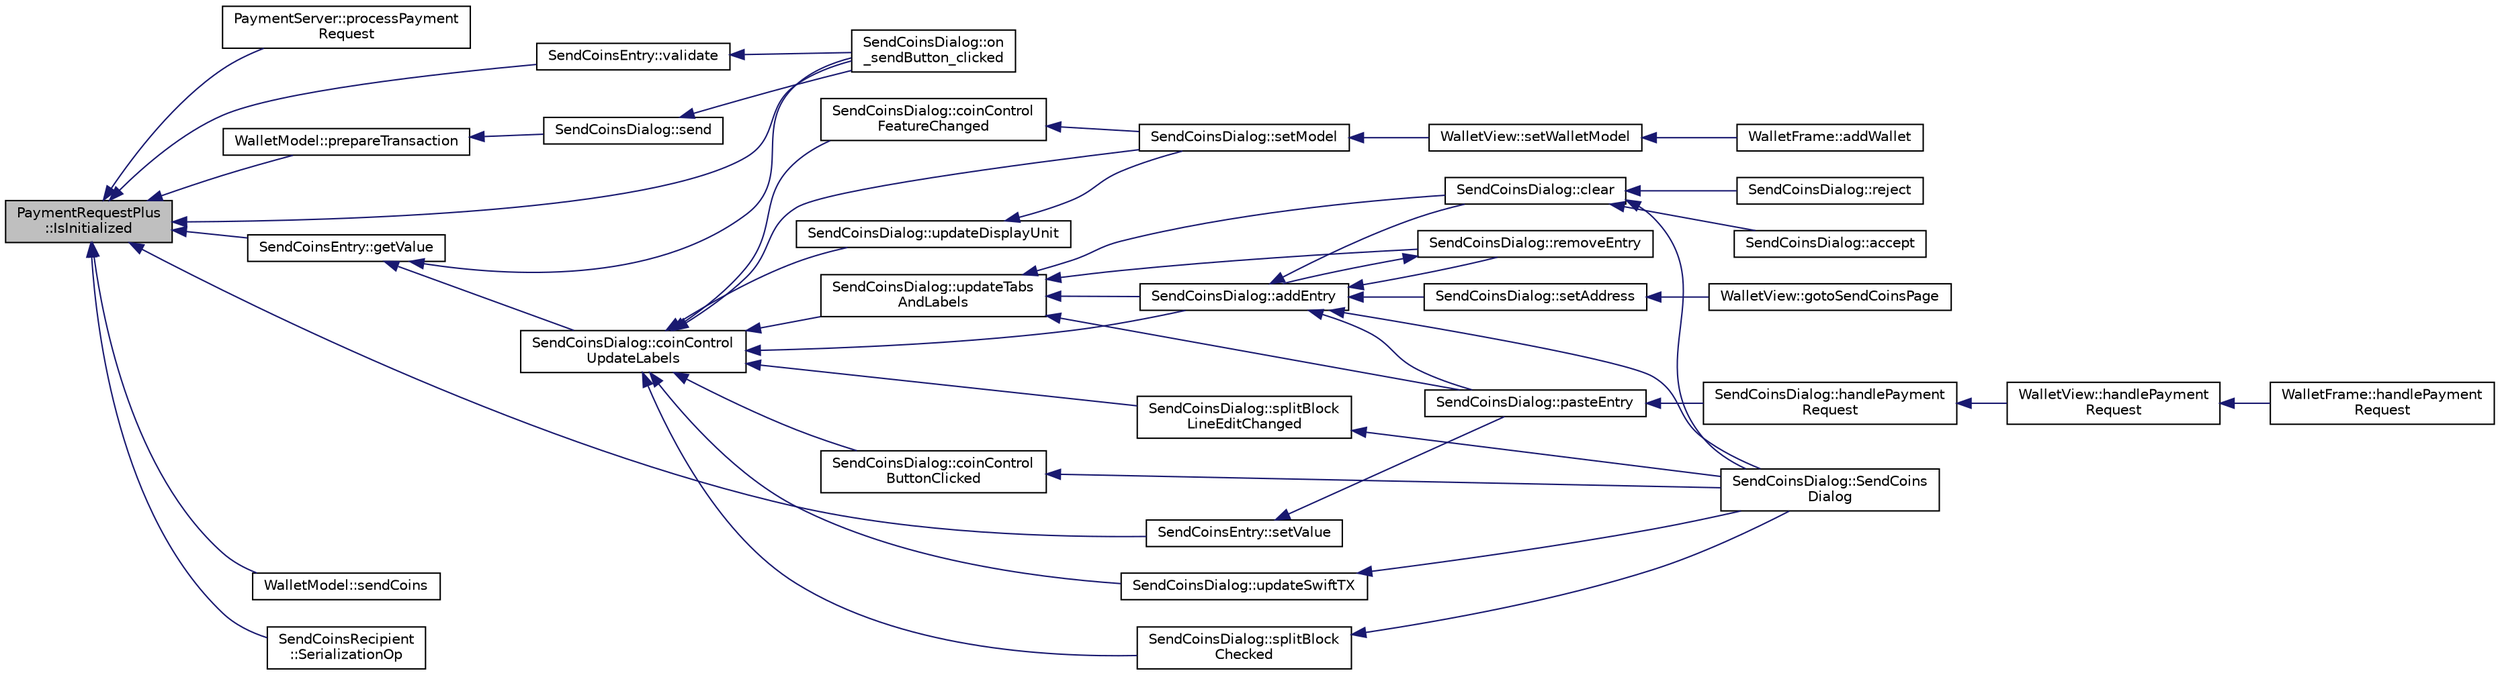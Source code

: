 digraph "PaymentRequestPlus::IsInitialized"
{
  edge [fontname="Helvetica",fontsize="10",labelfontname="Helvetica",labelfontsize="10"];
  node [fontname="Helvetica",fontsize="10",shape=record];
  rankdir="LR";
  Node20 [label="PaymentRequestPlus\l::IsInitialized",height=0.2,width=0.4,color="black", fillcolor="grey75", style="filled", fontcolor="black"];
  Node20 -> Node21 [dir="back",color="midnightblue",fontsize="10",style="solid",fontname="Helvetica"];
  Node21 [label="PaymentServer::processPayment\lRequest",height=0.2,width=0.4,color="black", fillcolor="white", style="filled",URL="$class_payment_server.html#abe96a7c90755b8e1975e380b5a8228bd"];
  Node20 -> Node22 [dir="back",color="midnightblue",fontsize="10",style="solid",fontname="Helvetica"];
  Node22 [label="SendCoinsDialog::on\l_sendButton_clicked",height=0.2,width=0.4,color="black", fillcolor="white", style="filled",URL="$class_send_coins_dialog.html#a2cab7cf9ea5040b9e2189297f7d3c764"];
  Node20 -> Node23 [dir="back",color="midnightblue",fontsize="10",style="solid",fontname="Helvetica"];
  Node23 [label="SendCoinsEntry::validate",height=0.2,width=0.4,color="black", fillcolor="white", style="filled",URL="$class_send_coins_entry.html#ab77df95fe77e9a001190cd4dabe0dfec"];
  Node23 -> Node22 [dir="back",color="midnightblue",fontsize="10",style="solid",fontname="Helvetica"];
  Node20 -> Node24 [dir="back",color="midnightblue",fontsize="10",style="solid",fontname="Helvetica"];
  Node24 [label="SendCoinsEntry::getValue",height=0.2,width=0.4,color="black", fillcolor="white", style="filled",URL="$class_send_coins_entry.html#af36fb0ed9e2e07079c1a982b31e793c8"];
  Node24 -> Node22 [dir="back",color="midnightblue",fontsize="10",style="solid",fontname="Helvetica"];
  Node24 -> Node25 [dir="back",color="midnightblue",fontsize="10",style="solid",fontname="Helvetica"];
  Node25 [label="SendCoinsDialog::coinControl\lUpdateLabels",height=0.2,width=0.4,color="black", fillcolor="white", style="filled",URL="$class_send_coins_dialog.html#ae4f429aabcaf309aa314b90049be2a74"];
  Node25 -> Node26 [dir="back",color="midnightblue",fontsize="10",style="solid",fontname="Helvetica"];
  Node26 [label="SendCoinsDialog::setModel",height=0.2,width=0.4,color="black", fillcolor="white", style="filled",URL="$class_send_coins_dialog.html#a73a6c1b1850a334ee652ac167713a2aa"];
  Node26 -> Node27 [dir="back",color="midnightblue",fontsize="10",style="solid",fontname="Helvetica"];
  Node27 [label="WalletView::setWalletModel",height=0.2,width=0.4,color="black", fillcolor="white", style="filled",URL="$class_wallet_view.html#a0a37ff693a4f9c1e5ddc23f9cd3913be",tooltip="Set the wallet model. "];
  Node27 -> Node28 [dir="back",color="midnightblue",fontsize="10",style="solid",fontname="Helvetica"];
  Node28 [label="WalletFrame::addWallet",height=0.2,width=0.4,color="black", fillcolor="white", style="filled",URL="$class_wallet_frame.html#aa199c3f27654199d84c365cf86167d86"];
  Node25 -> Node29 [dir="back",color="midnightblue",fontsize="10",style="solid",fontname="Helvetica"];
  Node29 [label="SendCoinsDialog::addEntry",height=0.2,width=0.4,color="black", fillcolor="white", style="filled",URL="$class_send_coins_dialog.html#a3d680a76b967641115c6ff2fa83fb62a"];
  Node29 -> Node30 [dir="back",color="midnightblue",fontsize="10",style="solid",fontname="Helvetica"];
  Node30 [label="SendCoinsDialog::SendCoins\lDialog",height=0.2,width=0.4,color="black", fillcolor="white", style="filled",URL="$class_send_coins_dialog.html#a0df5bc29d1df68eda44826651afc595f"];
  Node29 -> Node31 [dir="back",color="midnightblue",fontsize="10",style="solid",fontname="Helvetica"];
  Node31 [label="SendCoinsDialog::clear",height=0.2,width=0.4,color="black", fillcolor="white", style="filled",URL="$class_send_coins_dialog.html#a127bddff45f49ff5e6e263efe218ae26"];
  Node31 -> Node30 [dir="back",color="midnightblue",fontsize="10",style="solid",fontname="Helvetica"];
  Node31 -> Node32 [dir="back",color="midnightblue",fontsize="10",style="solid",fontname="Helvetica"];
  Node32 [label="SendCoinsDialog::reject",height=0.2,width=0.4,color="black", fillcolor="white", style="filled",URL="$class_send_coins_dialog.html#a4879553d77d29f522ac92ac04580f4ad"];
  Node31 -> Node33 [dir="back",color="midnightblue",fontsize="10",style="solid",fontname="Helvetica"];
  Node33 [label="SendCoinsDialog::accept",height=0.2,width=0.4,color="black", fillcolor="white", style="filled",URL="$class_send_coins_dialog.html#af2185c3d29e43d37c30669f0def46060"];
  Node29 -> Node34 [dir="back",color="midnightblue",fontsize="10",style="solid",fontname="Helvetica"];
  Node34 [label="SendCoinsDialog::removeEntry",height=0.2,width=0.4,color="black", fillcolor="white", style="filled",URL="$class_send_coins_dialog.html#aabd82a79bd2358493f36425f1d62136b"];
  Node34 -> Node29 [dir="back",color="midnightblue",fontsize="10",style="solid",fontname="Helvetica"];
  Node29 -> Node35 [dir="back",color="midnightblue",fontsize="10",style="solid",fontname="Helvetica"];
  Node35 [label="SendCoinsDialog::setAddress",height=0.2,width=0.4,color="black", fillcolor="white", style="filled",URL="$class_send_coins_dialog.html#a920b2dbf121ca3cfac2adc56e96295f8"];
  Node35 -> Node36 [dir="back",color="midnightblue",fontsize="10",style="solid",fontname="Helvetica"];
  Node36 [label="WalletView::gotoSendCoinsPage",height=0.2,width=0.4,color="black", fillcolor="white", style="filled",URL="$class_wallet_view.html#a2a70c2b00b097dd7b83b6915bb037ea3",tooltip="Switch to send coins page. "];
  Node29 -> Node37 [dir="back",color="midnightblue",fontsize="10",style="solid",fontname="Helvetica"];
  Node37 [label="SendCoinsDialog::pasteEntry",height=0.2,width=0.4,color="black", fillcolor="white", style="filled",URL="$class_send_coins_dialog.html#a4440d15ced5d217baaad33a17d56b409"];
  Node37 -> Node38 [dir="back",color="midnightblue",fontsize="10",style="solid",fontname="Helvetica"];
  Node38 [label="SendCoinsDialog::handlePayment\lRequest",height=0.2,width=0.4,color="black", fillcolor="white", style="filled",URL="$class_send_coins_dialog.html#a82ed6a3badadaa523415e1924ebd292a"];
  Node38 -> Node39 [dir="back",color="midnightblue",fontsize="10",style="solid",fontname="Helvetica"];
  Node39 [label="WalletView::handlePayment\lRequest",height=0.2,width=0.4,color="black", fillcolor="white", style="filled",URL="$class_wallet_view.html#a0ae21d91a9d7755026ce2a6846cef68d"];
  Node39 -> Node40 [dir="back",color="midnightblue",fontsize="10",style="solid",fontname="Helvetica"];
  Node40 [label="WalletFrame::handlePayment\lRequest",height=0.2,width=0.4,color="black", fillcolor="white", style="filled",URL="$class_wallet_frame.html#aa8c5b10f2240df164795619ca41c619c"];
  Node25 -> Node41 [dir="back",color="midnightblue",fontsize="10",style="solid",fontname="Helvetica"];
  Node41 [label="SendCoinsDialog::updateTabs\lAndLabels",height=0.2,width=0.4,color="black", fillcolor="white", style="filled",URL="$class_send_coins_dialog.html#a3b834c739f7d02d8086a2bf58525c5f0"];
  Node41 -> Node31 [dir="back",color="midnightblue",fontsize="10",style="solid",fontname="Helvetica"];
  Node41 -> Node29 [dir="back",color="midnightblue",fontsize="10",style="solid",fontname="Helvetica"];
  Node41 -> Node34 [dir="back",color="midnightblue",fontsize="10",style="solid",fontname="Helvetica"];
  Node41 -> Node37 [dir="back",color="midnightblue",fontsize="10",style="solid",fontname="Helvetica"];
  Node25 -> Node42 [dir="back",color="midnightblue",fontsize="10",style="solid",fontname="Helvetica"];
  Node42 [label="SendCoinsDialog::updateDisplayUnit",height=0.2,width=0.4,color="black", fillcolor="white", style="filled",URL="$class_send_coins_dialog.html#a74815ad8502b126200b6fd2e59e9f042"];
  Node42 -> Node26 [dir="back",color="midnightblue",fontsize="10",style="solid",fontname="Helvetica"];
  Node25 -> Node43 [dir="back",color="midnightblue",fontsize="10",style="solid",fontname="Helvetica"];
  Node43 [label="SendCoinsDialog::updateSwiftTX",height=0.2,width=0.4,color="black", fillcolor="white", style="filled",URL="$class_send_coins_dialog.html#ad0ec158c40aa7129bf78e613ee183d7c"];
  Node43 -> Node30 [dir="back",color="midnightblue",fontsize="10",style="solid",fontname="Helvetica"];
  Node25 -> Node44 [dir="back",color="midnightblue",fontsize="10",style="solid",fontname="Helvetica"];
  Node44 [label="SendCoinsDialog::splitBlock\lChecked",height=0.2,width=0.4,color="black", fillcolor="white", style="filled",URL="$class_send_coins_dialog.html#af877b5c2223b5873110e093f5fb04645"];
  Node44 -> Node30 [dir="back",color="midnightblue",fontsize="10",style="solid",fontname="Helvetica"];
  Node25 -> Node45 [dir="back",color="midnightblue",fontsize="10",style="solid",fontname="Helvetica"];
  Node45 [label="SendCoinsDialog::splitBlock\lLineEditChanged",height=0.2,width=0.4,color="black", fillcolor="white", style="filled",URL="$class_send_coins_dialog.html#ab925f4161a3637e766b7a0625761035b"];
  Node45 -> Node30 [dir="back",color="midnightblue",fontsize="10",style="solid",fontname="Helvetica"];
  Node25 -> Node46 [dir="back",color="midnightblue",fontsize="10",style="solid",fontname="Helvetica"];
  Node46 [label="SendCoinsDialog::coinControl\lFeatureChanged",height=0.2,width=0.4,color="black", fillcolor="white", style="filled",URL="$class_send_coins_dialog.html#af13ddd00abec4f060632d887b5e838a3"];
  Node46 -> Node26 [dir="back",color="midnightblue",fontsize="10",style="solid",fontname="Helvetica"];
  Node25 -> Node47 [dir="back",color="midnightblue",fontsize="10",style="solid",fontname="Helvetica"];
  Node47 [label="SendCoinsDialog::coinControl\lButtonClicked",height=0.2,width=0.4,color="black", fillcolor="white", style="filled",URL="$class_send_coins_dialog.html#a59d757d9e4bea5b380eb480fd79cfb49"];
  Node47 -> Node30 [dir="back",color="midnightblue",fontsize="10",style="solid",fontname="Helvetica"];
  Node20 -> Node48 [dir="back",color="midnightblue",fontsize="10",style="solid",fontname="Helvetica"];
  Node48 [label="SendCoinsEntry::setValue",height=0.2,width=0.4,color="black", fillcolor="white", style="filled",URL="$class_send_coins_entry.html#a513dd22231d0d7c2550c5533e9518cf5"];
  Node48 -> Node37 [dir="back",color="midnightblue",fontsize="10",style="solid",fontname="Helvetica"];
  Node20 -> Node49 [dir="back",color="midnightblue",fontsize="10",style="solid",fontname="Helvetica"];
  Node49 [label="WalletModel::prepareTransaction",height=0.2,width=0.4,color="black", fillcolor="white", style="filled",URL="$class_wallet_model.html#a8abc851901c7c7343ebfb5a8e5fc0154"];
  Node49 -> Node50 [dir="back",color="midnightblue",fontsize="10",style="solid",fontname="Helvetica"];
  Node50 [label="SendCoinsDialog::send",height=0.2,width=0.4,color="black", fillcolor="white", style="filled",URL="$class_send_coins_dialog.html#afd8d436a16ea7dba1276e8fdfdc8b2d3"];
  Node50 -> Node22 [dir="back",color="midnightblue",fontsize="10",style="solid",fontname="Helvetica"];
  Node20 -> Node51 [dir="back",color="midnightblue",fontsize="10",style="solid",fontname="Helvetica"];
  Node51 [label="WalletModel::sendCoins",height=0.2,width=0.4,color="black", fillcolor="white", style="filled",URL="$class_wallet_model.html#a53443aca544c824550f21e5f87e4ec39"];
  Node20 -> Node52 [dir="back",color="midnightblue",fontsize="10",style="solid",fontname="Helvetica"];
  Node52 [label="SendCoinsRecipient\l::SerializationOp",height=0.2,width=0.4,color="black", fillcolor="white", style="filled",URL="$class_send_coins_recipient.html#ac38f39acb9c37ccd824eb4587c94da85"];
}
